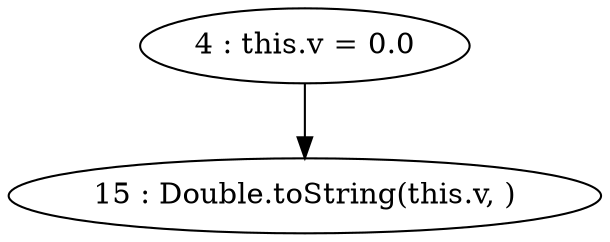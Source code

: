 digraph G {
"4 : this.v = 0.0"
"4 : this.v = 0.0" -> "15 : Double.toString(this.v, )"
"15 : Double.toString(this.v, )"
}